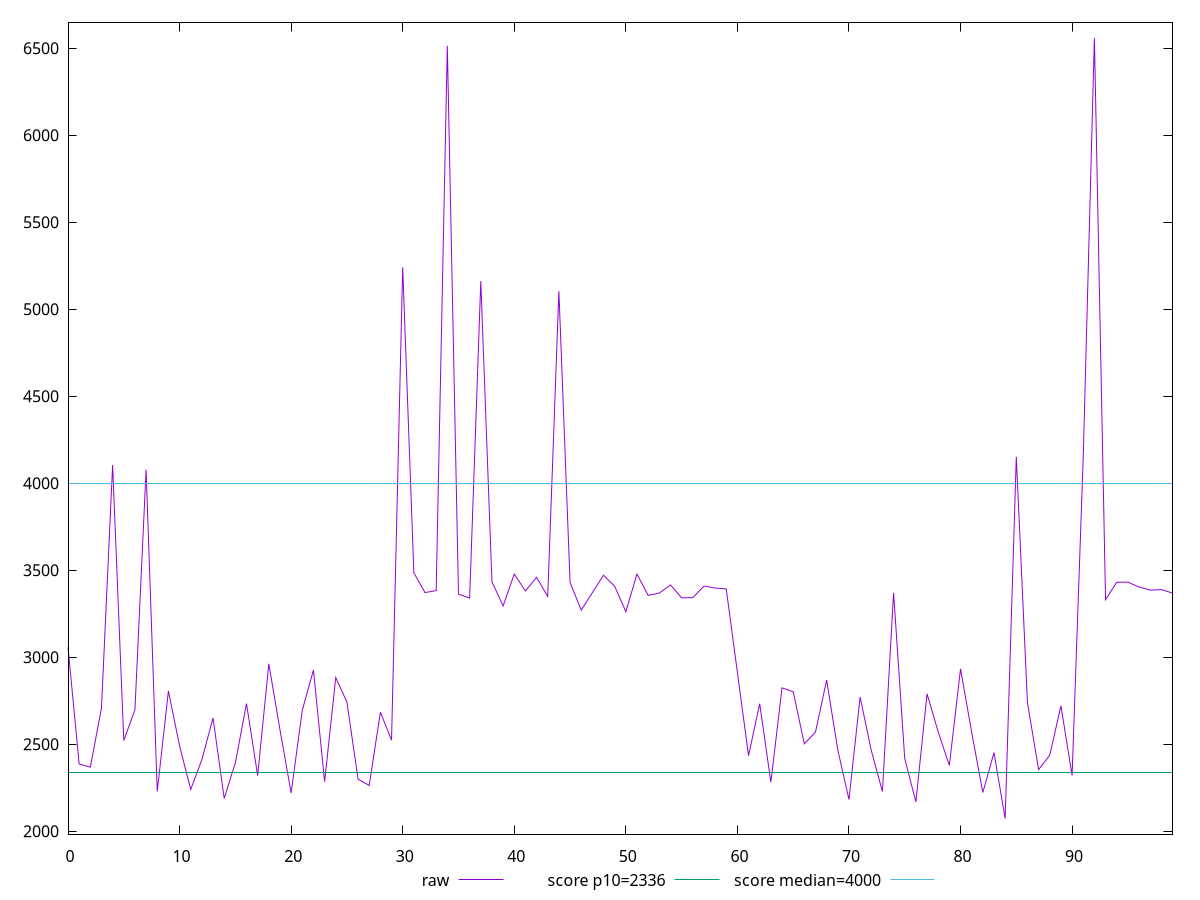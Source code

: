 reset

$raw <<EOF
0 3056.9455
1 2387.0535
2 2368.3499999999995
3 2707.8910000000005
4 4104.939
5 2521.8684999999996
6 2698.691
7 4078.219
8 2228.9165
9 2806.1384999999996
10 2491.027
11 2240.171
12 2411.8795
13 2651.7829999999994
14 2188.8605000000002
15 2393.9175
16 2733.8045
17 2320.0215
18 2962.456
19 2583.241499999999
20 2220.0485
21 2695.6674999999996
22 2926.8765000000003
23 2284.873
24 2883.291
25 2742.087000000001
26 2299.3635000000004
27 2263.481500000001
28 2684.5164999999997
29 2523.4689999999996
30 5241.7445
31 3485.5694999999996
32 3371.7829999999994
33 3383.4295
34 6514.478999999999
35 3363.13
36 3340.4660000000003
37 5161.847
38 3433.8345
39 3294.9664999999995
40 3478.5060000000003
41 3381.1520000000005
42 3459.508
43 3349.4980000000005
44 5104.327
45 3430.22
46 3271.351
47 3371.1849999999995
48 3471.6135
49 3408.1075
50 3261.7380000000003
51 3478.577999999999
52 3355.825
53 3369.13
54 3415.7975
55 3341.9745000000003
56 3342.4574999999995
57 3409.2874999999995
58 3398.2124999999996
59 3392.6710000000003
60 2913.6339999999996
61 2434.4494999999997
62 2733.1004999999996
63 2281.6165
64 2824.1459999999997
65 2802.0465000000004
66 2502.634
67 2570.184
68 2869.3725
69 2467.548
70 2182.3225
71 2771.3005000000003
72 2464.63
73 2228.415
74 3370.354
75 2417.6449999999995
76 2168.704
77 2790.1675000000005
78 2570.288
79 2378.5715
80 2933.1500000000005
81 2568.1524999999997
82 2222.6735
83 2452.3945000000003
84 2073.3050000000003
85 4151.373000000001
86 2738.8780000000006
87 2354.3205
88 2437.3665
89 2721.1989999999996
90 2320.2325
91 4152.951999999999
92 6559.849
93 3331.0035000000003
94 3430.9764999999998
95 3432.057
96 3404.0925
97 3385.7129999999997
98 3389.0735000000004
99 3369.312
EOF

set key outside below
set xrange [0:99]
set yrange [1983.5741200000002:6649.57988]
set trange [1983.5741200000002:6649.57988]
set terminal svg size 640, 500 enhanced background rgb 'white'
set output "reprap/first-contentful-paint/samples/pages+cached+noexternal/raw/values.svg"

plot $raw title "raw" with line, \
     2336 title "score p10=2336", \
     4000 title "score median=4000"

reset
